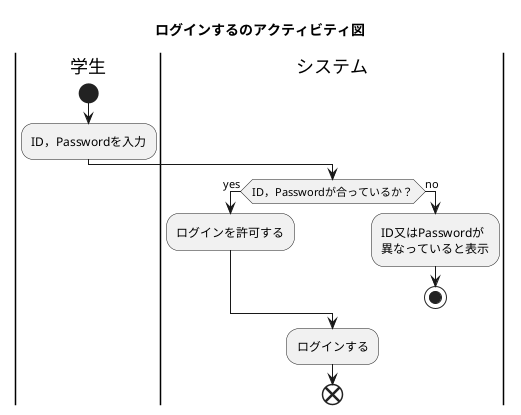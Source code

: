 @startuml 7-1
title ログインするのアクティビティ図

|学生|
start
:ID，Passwordを入力;

|システム|
if (ID，Passwordが合っているか？) then (yes)
    :ログインを許可する;
else (no)
    :ID又はPasswordが\n異なっていると表示;
    stop
endif

:ログインする;
end
@enduml